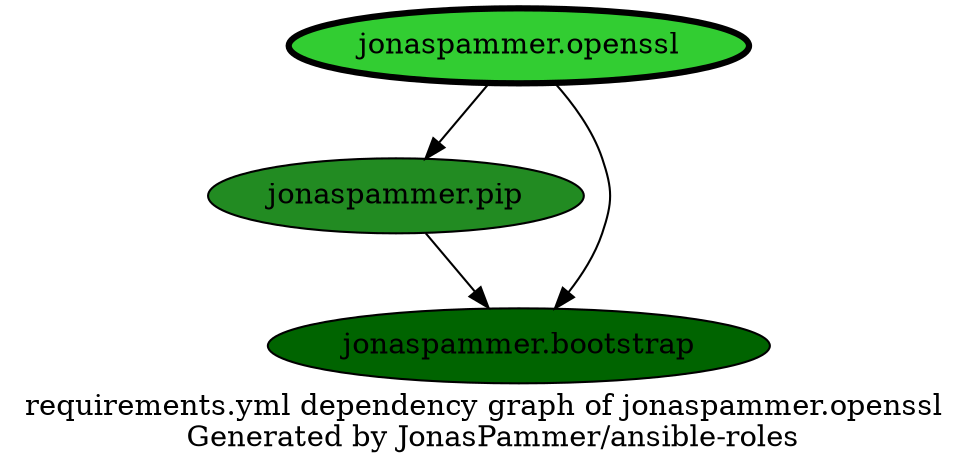 // This file is generated from `templates/dependencies_single.adoc.jinja2` by Github CI, all local changes will be lost eventually.
digraph hierarchy {
  label = "requirements.yml dependency graph of jonaspammer.openssl \n Generated by JonasPammer/ansible-roles" ;
  overlap=false

  {
    "jonaspammer.openssl" [fillcolor=limegreen style=filled penwidth=3]
    "jonaspammer.pip" [fillcolor=forestgreen style=filled ]
    "jonaspammer.bootstrap" [fillcolor=darkgreen style=filled ]
  }


  "jonaspammer.openssl" -> {"jonaspammer.pip" "jonaspammer.bootstrap"}
  "jonaspammer.pip" -> {"jonaspammer.bootstrap"}
}